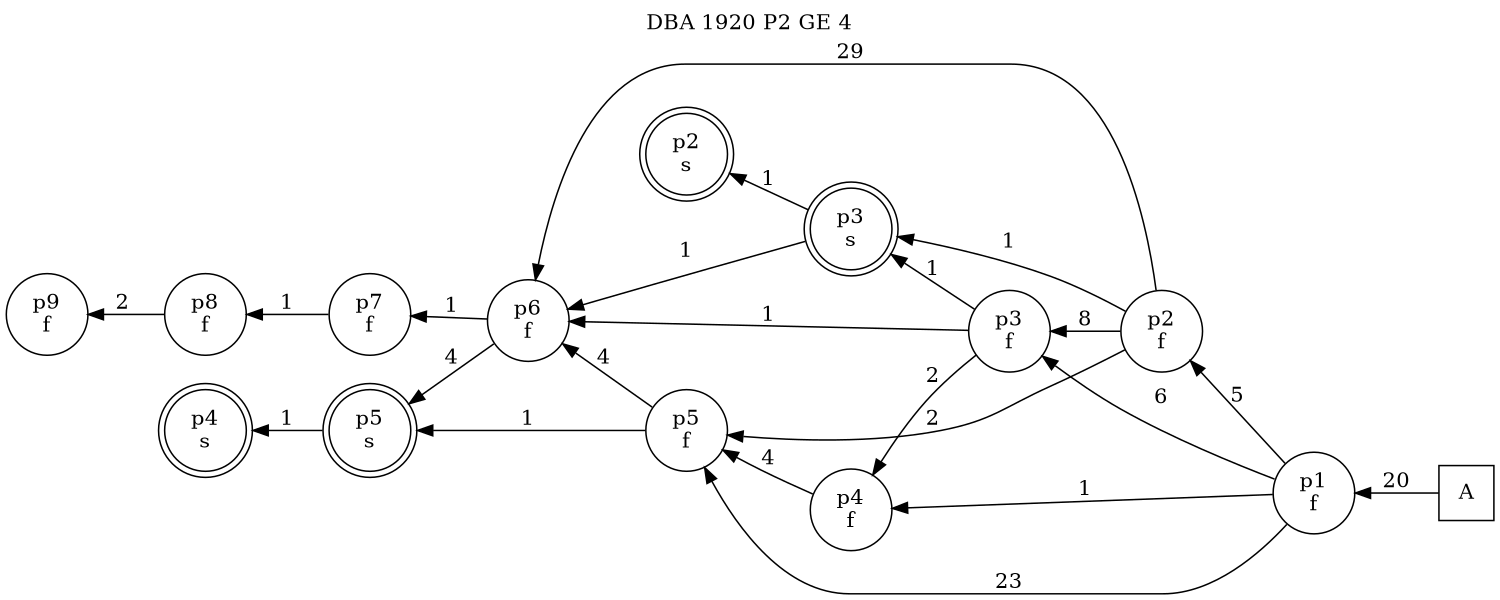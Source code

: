 digraph DBA_1920_P2_GE_4_GOOD {
labelloc="tl"
label= " DBA 1920 P2 GE 4 "
rankdir="RL";
graph [ size=" 10 , 10 !"]

"A" [shape="square" label="A"]
"p1_f" [shape="circle" label="p1
f"]
"p2_f" [shape="circle" label="p2
f"]
"p3_f" [shape="circle" label="p3
f"]
"p4_f" [shape="circle" label="p4
f"]
"p5_f" [shape="circle" label="p5
f"]
"p6_f" [shape="circle" label="p6
f"]
"p7_f" [shape="circle" label="p7
f"]
"p8_f" [shape="circle" label="p8
f"]
"p9_f" [shape="circle" label="p9
f"]
"p5_s" [shape="doublecircle" label="p5
s"]
"p4_s" [shape="doublecircle" label="p4
s"]
"p3_s" [shape="doublecircle" label="p3
s"]
"p2_s" [shape="doublecircle" label="p2
s"]
"A" -> "p1_f" [ label=20]
"p1_f" -> "p2_f" [ label=5]
"p1_f" -> "p3_f" [ label=6]
"p1_f" -> "p4_f" [ label=1]
"p1_f" -> "p5_f" [ label=23]
"p2_f" -> "p3_f" [ label=8]
"p2_f" -> "p5_f" [ label=2]
"p2_f" -> "p6_f" [ label=29]
"p2_f" -> "p3_s" [ label=1]
"p3_f" -> "p4_f" [ label=2]
"p3_f" -> "p6_f" [ label=1]
"p3_f" -> "p3_s" [ label=1]
"p4_f" -> "p5_f" [ label=4]
"p5_f" -> "p6_f" [ label=4]
"p5_f" -> "p5_s" [ label=1]
"p6_f" -> "p7_f" [ label=1]
"p6_f" -> "p5_s" [ label=4]
"p7_f" -> "p8_f" [ label=1]
"p8_f" -> "p9_f" [ label=2]
"p5_s" -> "p4_s" [ label=1]
"p3_s" -> "p6_f" [ label=1]
"p3_s" -> "p2_s" [ label=1]
}
